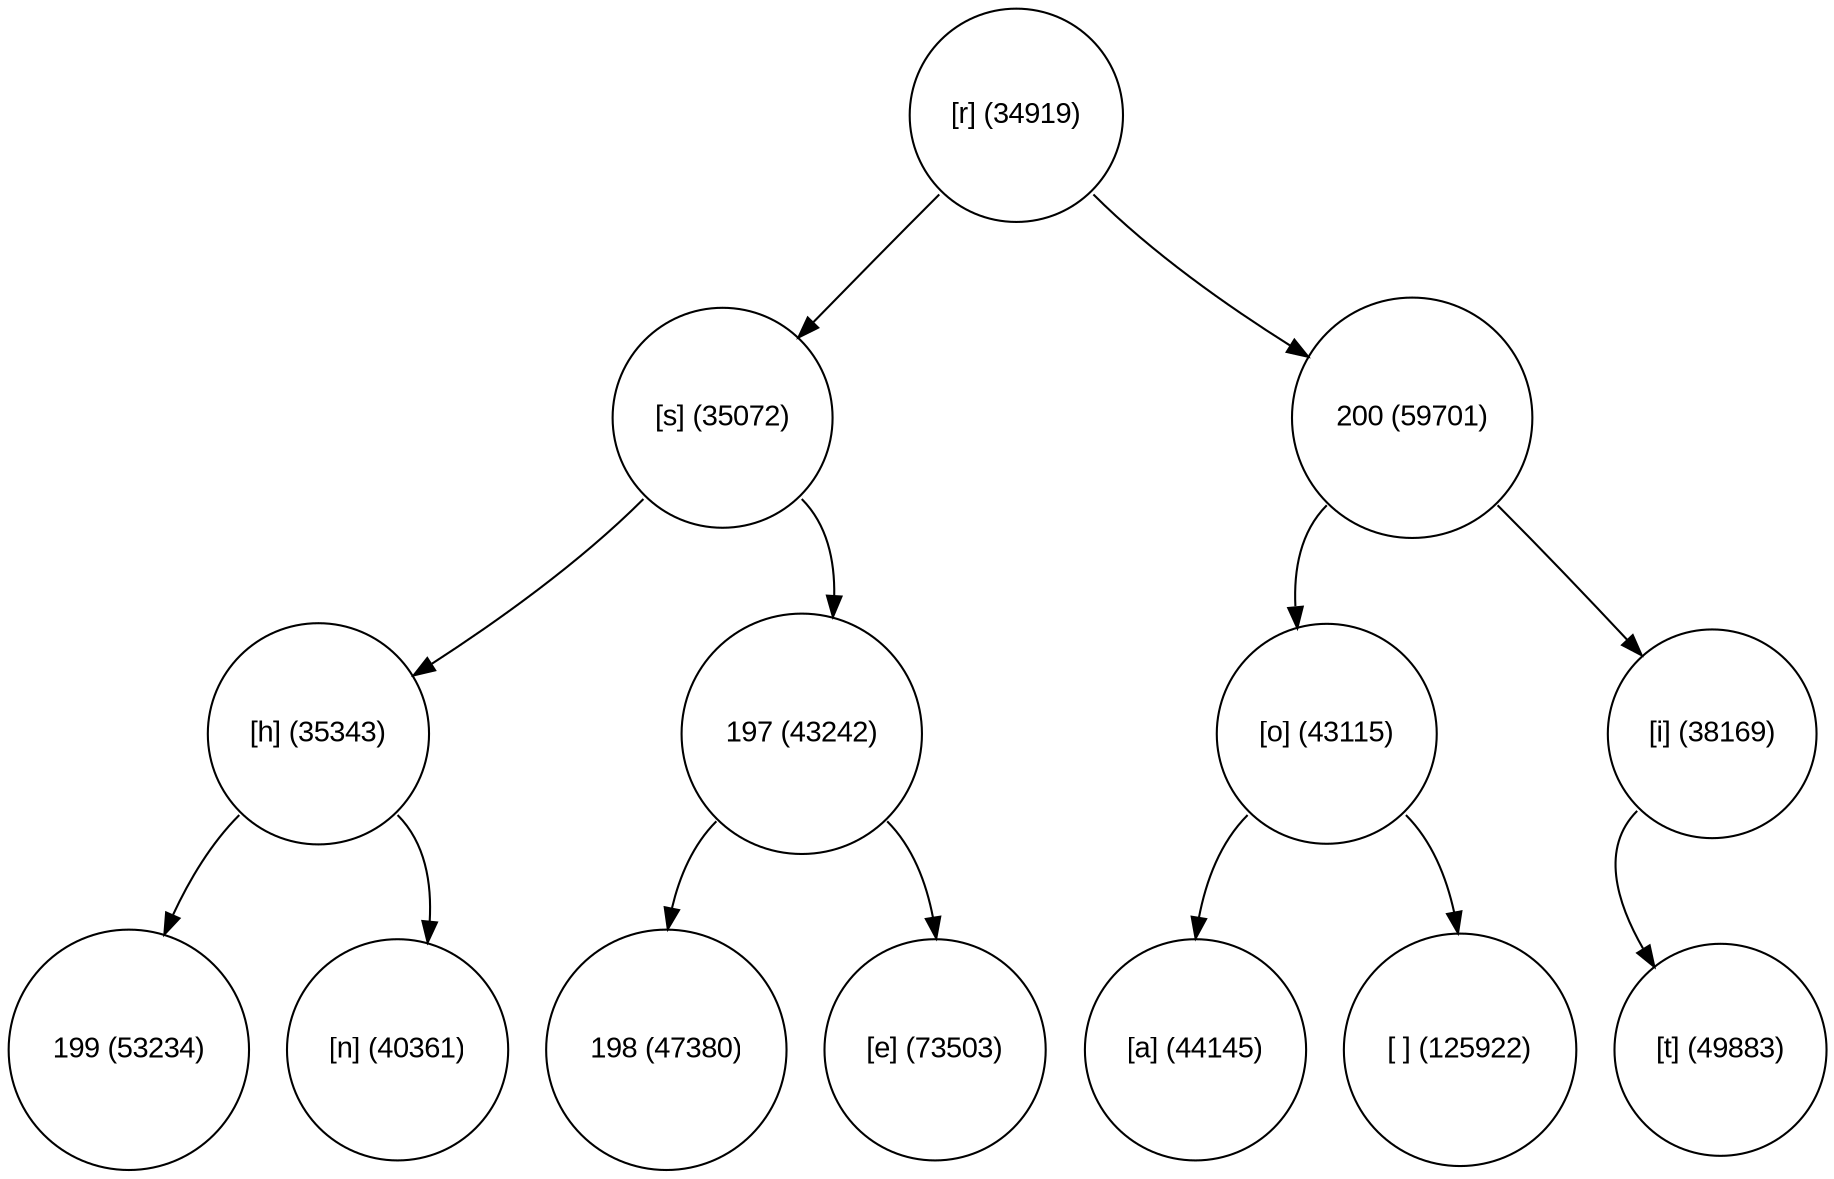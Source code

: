 digraph move_down {
	node [fontname="Arial", shape="circle", width=0.5]; 

	0 [label = "[r] (34919)"];
	0:sw -> 1;
	1 [label = "[s] (35072)"];
	1:sw -> 3;
	3 [label = "[h] (35343)"];
	3:sw -> 7;
	7 [label = "199 (53234)"];
	3:se -> 8;
	8 [label = "[n] (40361)"];
	1:se -> 4;
	4 [label = "197 (43242)"];
	4:sw -> 9;
	9 [label = "198 (47380)"];
	4:se -> 10;
	10 [label = "[e] (73503)"];
	0:se -> 2;
	2 [label = "200 (59701)"];
	2:sw -> 5;
	5 [label = "[o] (43115)"];
	5:sw -> 11;
	11 [label = "[a] (44145)"];
	5:se -> 12;
	12 [label = "[ ] (125922)"];
	2:se -> 6;
	6 [label = "[i] (38169)"];
	6:sw -> 13;
	13 [label = "[t] (49883)"];
}
